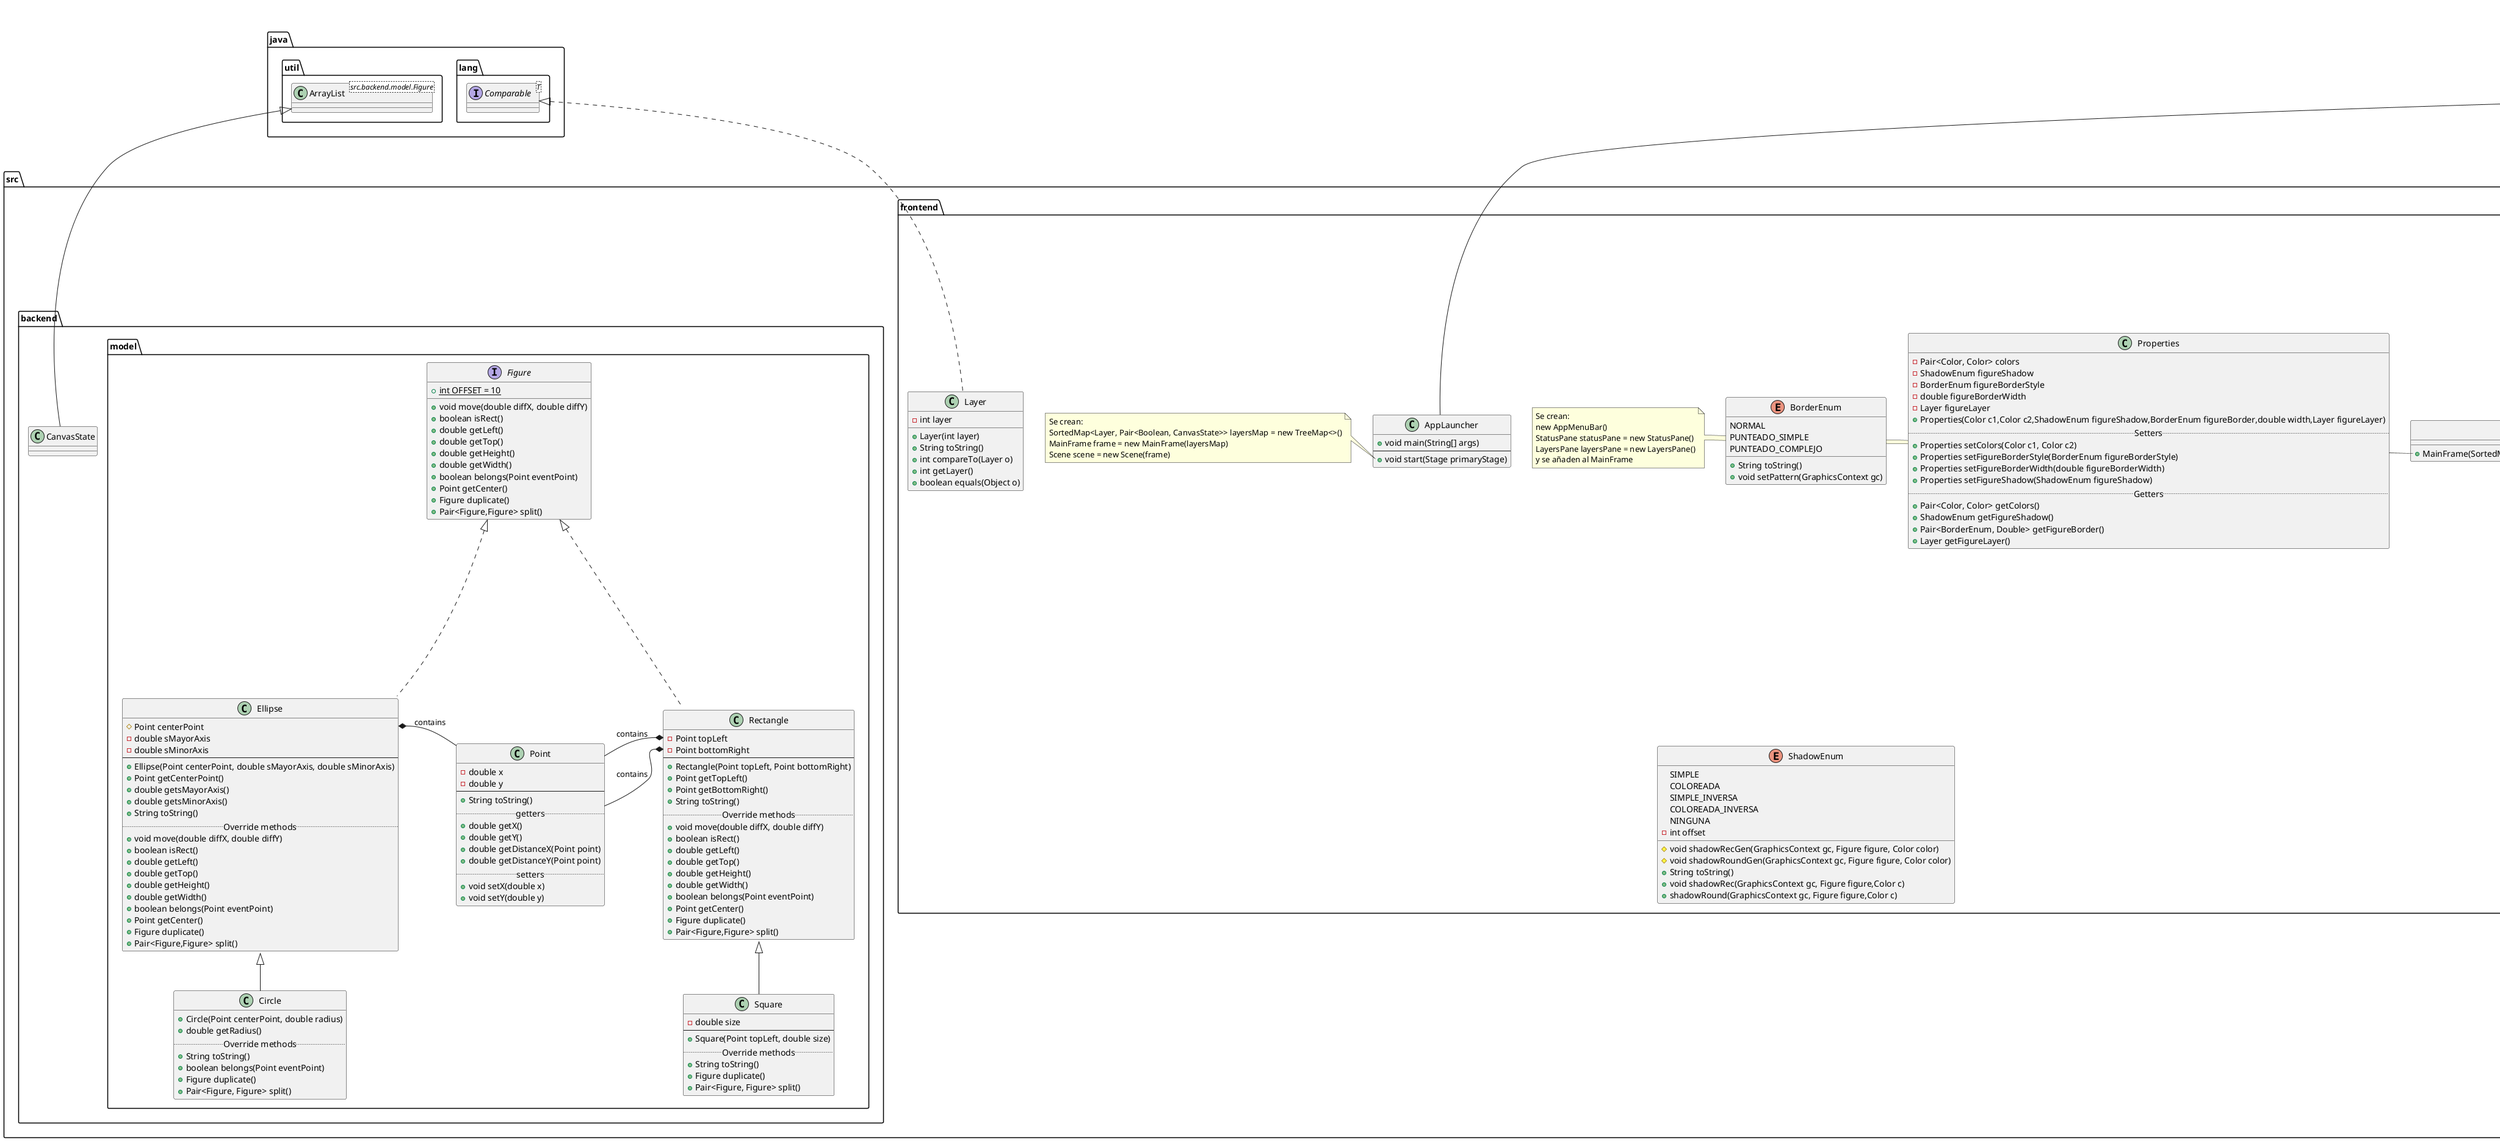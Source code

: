 @startuml

interface src.backend.model.Figure{
    +   {static} int OFFSET = 10
    +   void move(double diffX, double diffY)
    +   boolean isRect()
    +   double getLeft()
    +   double getTop()
    +   double getHeight()
    +   double getWidth()
    +   boolean belongs(Point eventPoint)
    +   Point getCenter()
    +   Figure duplicate()
    +   Pair<Figure,Figure> split()
}
class src.backend.model.Ellipse implements src.backend.model.Figure{
    #   Point centerPoint
    -   double sMayorAxis
    -   double sMinorAxis
    --
    +   Ellipse(Point centerPoint, double sMayorAxis, double sMinorAxis)
    +   Point getCenterPoint()
    +   double getsMayorAxis()
    +   double getsMinorAxis()
    +   String toString()
    .. Override methods ..
    +   void move(double diffX, double diffY)
    +   boolean isRect()
    +   double getLeft()
    +   double getTop()
    +   double getHeight()
    +   double getWidth()
    +   boolean belongs(Point eventPoint)
    +   Point getCenter()
    +   Figure duplicate()
    +   Pair<Figure,Figure> split()
}
class src.backend.model.Circle extends src.backend.model.Ellipse{
    +   Circle(Point centerPoint, double radius)
    +   double getRadius()
    .. Override methods ..
    +   String toString()
    +   boolean belongs(Point eventPoint)
    +   Figure duplicate()
    +   Pair<Figure, Figure> split()
}
class src.backend.model.Rectangle implements src.backend.model.Figure{
    -   Point topLeft
    -   Point bottomRight
    --
    +   Rectangle(Point topLeft, Point bottomRight)
    +   Point getTopLeft()
    +   Point getBottomRight()
    +   String toString()
    .. Override methods ..
    +   void move(double diffX, double diffY)
    +   boolean isRect()
    +   double getLeft()
    +   double getTop()
    +   double getHeight()
    +   double getWidth()
    +   boolean belongs(Point eventPoint)
    +   Point getCenter()
    +   Figure duplicate()
    +   Pair<Figure,Figure> split()
}
class src.backend.model.Square extends src.backend.model.Rectangle{
    -   double size
    --
    +   Square(Point topLeft, double size)
    .. Override methods ..
    +   String toString()
    +   Figure duplicate()
    +   Pair<Figure, Figure> split()
}
class src.backend.model.Point{
    -   double x
    -   double y
    --
    +   String toString()
    .. getters ..
    +   double getX()
    +   double getY()
    +   double getDistanceX(Point point)
    +   double getDistanceY(Point point)
    .. setters ..
    +   void setX(double x)
    +   void setY(double y)
}
Ellipse::centerPoint *-right- Point : contains
Rectangle::topLeft *-left- Point : contains
Rectangle::bottomRight *-left- Point : contains
class java.util.ArrayList<src.backend.model.Figure>
class src.backend.CanvasState extends java.util.ArrayList<src.backend.model.Figure>{
}
class src.frontend.AppLauncher extends javafx.application.Application{
    + void main(String[] args)
    --
    + void start(Stage primaryStage)
}
note left of src.frontend.AppLauncher::start
    Se crean:
    SortedMap<Layer, Pair<Boolean, CanvasState>> layersMap = new TreeMap<>()
    MainFrame frame = new MainFrame(layersMap)
    Scene scene = new Scene(frame)
end note
class src.frontend.MainFrame extends javafx.scene.layout.VBox{
    +   MainFrame(SortedMap<Layer, Pair<Boolean, CanvasState>> layersMap)}
}
note left of src.frontend.MainFrame::SortedMap
    Se crean:
    new AppMenuBar()
    StatusPane statusPane = new StatusPane()
    LayersPane layersPane = new LayersPane()
    y se añaden al MainFrame
end note
class src.frontend.AppMenuBar extends javafx.scene.control.MenuBar{
    +   AppMenuBar()
}
note left of src.frontend.AppMenuBar::AppMenuBar
    Settea la barra superior del programa
end note
enum src.frontend.BorderEnum{
    NORMAL
    PUNTEADO_SIMPLE
    PUNTEADO_COMPLEJO
    +   String toString()
    +   void setPattern(GraphicsContext gc)
}
interface java.lang.Comparable<T>
class src.frontend.Layer implements java.lang.Comparable<Layer>{
    -   int layer
    +   Layer(int layer)
    +   String toString()
    +   int compareTo(Layer o)
    +   int getLayer()
    +   boolean equals(Object o)
}
class src.frontend.LayersPane extends javafx.scene.layout.BorderPane{
    -   ChoiceBox<Layer> capas
    -   int layerCount = 3
    -   RadioButton mostrarButton
    -   RadioButton ocultarButton
    -   Button addLayer
    -   Button removeLayer
    +   LayersPane()
    +   ChoiceBox<Layer> getChoiceLayer()
    +   RadioButton getMostrarButton()
    +   RadioButton getOcultarButton()
    +   Button getAddLayerButton()
    +   Button getRemoveLayerButton()
    +   int nextLayer()
}
class src.frontend.Properties{
    -   Pair<Color, Color> colors
    -   ShadowEnum figureShadow
    -   BorderEnum figureBorderStyle
    -   double figureBorderWidth
    -   Layer figureLayer
    +   Properties(Color c1,Color c2,ShadowEnum figureShadow,BorderEnum figureBorder,double width,Layer figureLayer)
    ..Setters..
    +   Properties setColors(Color c1, Color c2)
    +   Properties setFigureBorderStyle(BorderEnum figureBorderStyle)
    +   Properties setFigureBorderWidth(double figureBorderWidth)
    +   Properties setFigureShadow(ShadowEnum figureShadow)
    ..Getters..
    +   Pair<Color, Color> getColors()
    +   ShadowEnum getFigureShadow()
    +   Pair<BorderEnum, Double> getFigureBorder()
    +   Layer getFigureLayer()
}
enum src.frontend.ShadowEnum{
    SIMPLE
    COLOREADA
    SIMPLE_INVERSA
    COLOREADA_INVERSA
    NINGUNA
    -   int offset
    #   void shadowRecGen(GraphicsContext gc, Figure figure, Color color)
    #   void shadowRoundGen(GraphicsContext gc, Figure figure, Color color)
    +   String toString()
    +   void shadowRec(GraphicsContext gc, Figure figure,Color c)
    +   shadowRound(GraphicsContext gc, Figure figure,Color c)
}
class src.frontend.StatusPane extends javafx.scene.layout.BorderPane{
    -   Label statusLabel
    +   StatusPane()
    +   void updateStatus(String text)
}
class src.frontend.PaintPane extends javafx.scene.layout.BorderPane{
    +   LayersPane layersPane
    +   SortedMap<Layer, Pair<Boolean, CanvasState>> layerPairSortedMap
    +   Canvas canvas
    +   GraphicsContext gc
    +   Color lineColor
    +   Color defaultFillColor1
    +   Color defaultFillColor2
    +   ToggleButton selectionButton
    +   ToggleButton rectangleButton
    +   ToggleButton circleButton
    +   ToggleButton squareButton
    +   ToggleButton ellipseButton
    +   ToggleButton deleteButton
    +   ObservableList<ShadowEnum> shadowsOptions
    +   ChoiceBox<ShadowEnum> shadows
    +   ColorPicker fillColorPicker1
    +   ColorPicker fillColorPicker2
    +   Slider edgeSlider
    +   ObservableList<BorderEnum> borderOptions
    +   ChoiceBox<BorderEnum> borders
    +   Button duplicarButton
    +   Button dividirButton
    +   Button movCentroButton
    +   Point startPoint
    +   Figure selectedFigure
    +   StatusPane statusPane
    +   Map<Figure, Properties> figureProperties
    +   PaintPane(SortedMap<Layer, Pair<Boolean, CanvasState>> canvasState, StatusPane statusPane, LayersPane layersPane)
    -   private void redrawCanvas()
    -   void propertiesCopy(Figure source, Figure destiny)
    -   boolean figureBelongs(Figure figure, Point eventPoint)
    -   void deleteFigure(Figure figure)
    -   void drawRectangularFigure(Figure figure)
    -   void drawOvalFigure(Figure figure)
    -   void drawEdgeFigure(Figure figure)
}
@enduml